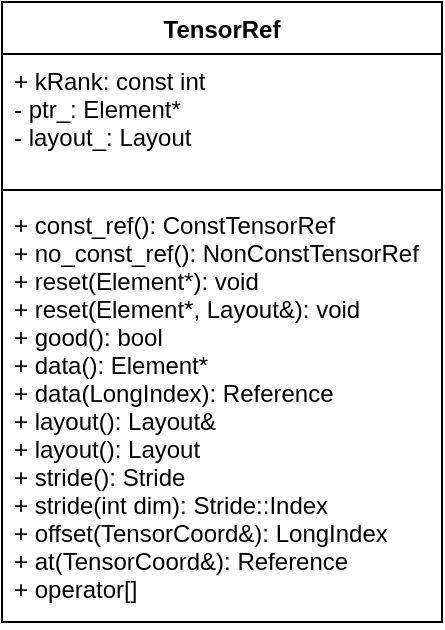 <mxfile version="20.3.0" type="device" pages="2"><diagram id="Cjbdqr7MV15pT9GO8I1R" name="cutlass"><mxGraphModel dx="946" dy="587" grid="1" gridSize="10" guides="1" tooltips="1" connect="1" arrows="1" fold="1" page="1" pageScale="1" pageWidth="827" pageHeight="1169" math="0" shadow="0"><root><mxCell id="0"/><mxCell id="1" parent="0"/><mxCell id="mC1osoMHpSNwArYuHW4Z-1" value="TensorRef" style="swimlane;fontStyle=1;align=center;verticalAlign=top;childLayout=stackLayout;horizontal=1;startSize=26;horizontalStack=0;resizeParent=1;resizeParentMax=0;resizeLast=0;collapsible=1;marginBottom=0;" vertex="1" parent="1"><mxGeometry x="200" y="50" width="220" height="310" as="geometry"/></mxCell><mxCell id="mC1osoMHpSNwArYuHW4Z-2" value="+ kRank: const int&#10;- ptr_: Element*&#10;- layout_: Layout" style="text;strokeColor=none;fillColor=none;align=left;verticalAlign=top;spacingLeft=4;spacingRight=4;overflow=hidden;rotatable=0;points=[[0,0.5],[1,0.5]];portConstraint=eastwest;" vertex="1" parent="mC1osoMHpSNwArYuHW4Z-1"><mxGeometry y="26" width="220" height="64" as="geometry"/></mxCell><mxCell id="mC1osoMHpSNwArYuHW4Z-3" value="" style="line;strokeWidth=1;fillColor=none;align=left;verticalAlign=middle;spacingTop=-1;spacingLeft=3;spacingRight=3;rotatable=0;labelPosition=right;points=[];portConstraint=eastwest;strokeColor=inherit;" vertex="1" parent="mC1osoMHpSNwArYuHW4Z-1"><mxGeometry y="90" width="220" height="8" as="geometry"/></mxCell><mxCell id="mC1osoMHpSNwArYuHW4Z-4" value="+ const_ref(): ConstTensorRef&#10;+ no_const_ref(): NonConstTensorRef&#10;+ reset(Element*): void&#10;+ reset(Element*, Layout&amp;): void&#10;+ good(): bool&#10;+ data(): Element*&#10;+ data(LongIndex): Reference&#10;+ layout(): Layout&amp;&#10;+ layout(): Layout&#10;+ stride(): Stride&#10;+ stride(int dim): Stride::Index&#10;+ offset(TensorCoord&amp;): LongIndex&#10;+ at(TensorCoord&amp;): Reference&#10;+ operator[]" style="text;strokeColor=none;fillColor=none;align=left;verticalAlign=top;spacingLeft=4;spacingRight=4;overflow=hidden;rotatable=0;points=[[0,0.5],[1,0.5]];portConstraint=eastwest;" vertex="1" parent="mC1osoMHpSNwArYuHW4Z-1"><mxGeometry y="98" width="220" height="212" as="geometry"/></mxCell></root></mxGraphModel></diagram><diagram id="Yha_WpGhLXJ3d-kFcQTM" name="tensor core"><mxGraphModel dx="946" dy="587" grid="1" gridSize="10" guides="1" tooltips="1" connect="1" arrows="1" fold="1" page="1" pageScale="1" pageWidth="827" pageHeight="1169" math="0" shadow="0"><root><mxCell id="0"/><mxCell id="1" parent="0"/><mxCell id="cPK1jLjuI7PL21WrgKe8-1" value="" style="rounded=0;whiteSpace=wrap;html=1;fillColor=none;" vertex="1" parent="1"><mxGeometry x="160" y="80" width="160" height="160" as="geometry"/></mxCell><mxCell id="cPK1jLjuI7PL21WrgKe8-2" value="" style="rounded=0;whiteSpace=wrap;html=1;fillColor=#009999;strokeColor=#000000;opacity=20;" vertex="1" parent="1"><mxGeometry x="160" y="80" width="80" height="40" as="geometry"/></mxCell><mxCell id="cPK1jLjuI7PL21WrgKe8-3" value="" style="rounded=0;whiteSpace=wrap;html=1;fillColor=#33FFFF;opacity=20;" vertex="1" parent="1"><mxGeometry x="240" y="80" width="80" height="40" as="geometry"/></mxCell><mxCell id="cPK1jLjuI7PL21WrgKe8-4" value="segment -- a 4*16 submatrix" style="text;html=1;strokeColor=none;fillColor=none;align=center;verticalAlign=middle;whiteSpace=wrap;rounded=0;opacity=20;" vertex="1" parent="1"><mxGeometry x="340" y="90" width="160" height="30" as="geometry"/></mxCell></root></mxGraphModel></diagram></mxfile>